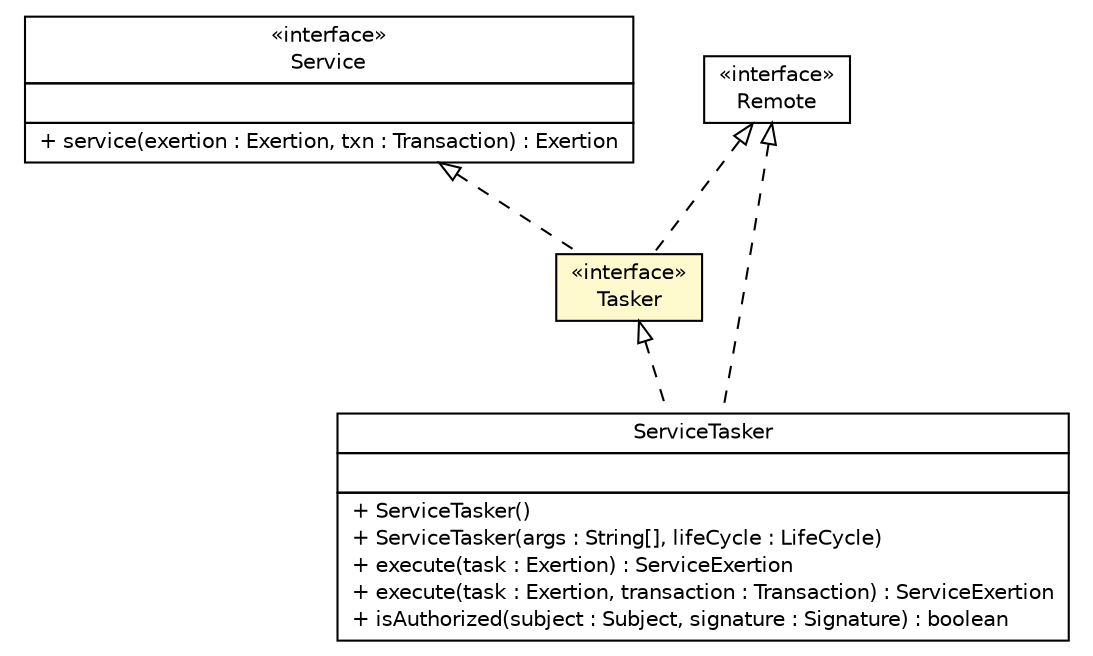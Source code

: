 #!/usr/local/bin/dot
#
# Class diagram 
# Generated by UMLGraph version R5_6 (http://www.umlgraph.org/)
#

digraph G {
	edge [fontname="Helvetica",fontsize=10,labelfontname="Helvetica",labelfontsize=10];
	node [fontname="Helvetica",fontsize=10,shape=plaintext];
	nodesep=0.25;
	ranksep=0.5;
	// sorcer.core.provider.ServiceTasker
	c492958 [label=<<table title="sorcer.core.provider.ServiceTasker" border="0" cellborder="1" cellspacing="0" cellpadding="2" port="p" href="../core/provider/ServiceTasker.html">
		<tr><td><table border="0" cellspacing="0" cellpadding="1">
<tr><td align="center" balign="center"> ServiceTasker </td></tr>
		</table></td></tr>
		<tr><td><table border="0" cellspacing="0" cellpadding="1">
<tr><td align="left" balign="left">  </td></tr>
		</table></td></tr>
		<tr><td><table border="0" cellspacing="0" cellpadding="1">
<tr><td align="left" balign="left"> + ServiceTasker() </td></tr>
<tr><td align="left" balign="left"> + ServiceTasker(args : String[], lifeCycle : LifeCycle) </td></tr>
<tr><td align="left" balign="left"> + execute(task : Exertion) : ServiceExertion </td></tr>
<tr><td align="left" balign="left"> + execute(task : Exertion, transaction : Transaction) : ServiceExertion </td></tr>
<tr><td align="left" balign="left"> + isAuthorized(subject : Subject, signature : Signature) : boolean </td></tr>
		</table></td></tr>
		</table>>, URL="../core/provider/ServiceTasker.html", fontname="Helvetica", fontcolor="black", fontsize=10.0];
	// sorcer.service.Tasker
	c493085 [label=<<table title="sorcer.service.Tasker" border="0" cellborder="1" cellspacing="0" cellpadding="2" port="p" bgcolor="lemonChiffon" href="./Tasker.html">
		<tr><td><table border="0" cellspacing="0" cellpadding="1">
<tr><td align="center" balign="center"> &#171;interface&#187; </td></tr>
<tr><td align="center" balign="center"> Tasker </td></tr>
		</table></td></tr>
		</table>>, URL="./Tasker.html", fontname="Helvetica", fontcolor="black", fontsize=10.0];
	// sorcer.service.Service
	c493113 [label=<<table title="sorcer.service.Service" border="0" cellborder="1" cellspacing="0" cellpadding="2" port="p" href="./Service.html">
		<tr><td><table border="0" cellspacing="0" cellpadding="1">
<tr><td align="center" balign="center"> &#171;interface&#187; </td></tr>
<tr><td align="center" balign="center"> Service </td></tr>
		</table></td></tr>
		<tr><td><table border="0" cellspacing="0" cellpadding="1">
<tr><td align="left" balign="left">  </td></tr>
		</table></td></tr>
		<tr><td><table border="0" cellspacing="0" cellpadding="1">
<tr><td align="left" balign="left"> + service(exertion : Exertion, txn : Transaction) : Exertion </td></tr>
		</table></td></tr>
		</table>>, URL="./Service.html", fontname="Helvetica", fontcolor="black", fontsize=10.0];
	//sorcer.core.provider.ServiceTasker implements sorcer.service.Tasker
	c493085:p -> c492958:p [dir=back,arrowtail=empty,style=dashed];
	//sorcer.core.provider.ServiceTasker implements java.rmi.Remote
	c493517:p -> c492958:p [dir=back,arrowtail=empty,style=dashed];
	//sorcer.service.Tasker implements sorcer.service.Service
	c493113:p -> c493085:p [dir=back,arrowtail=empty,style=dashed];
	//sorcer.service.Tasker implements java.rmi.Remote
	c493517:p -> c493085:p [dir=back,arrowtail=empty,style=dashed];
	// java.rmi.Remote
	c493517 [label=<<table title="java.rmi.Remote" border="0" cellborder="1" cellspacing="0" cellpadding="2" port="p" href="http://docs.oracle.com/javase/7/docs/api/java/rmi/Remote.html">
		<tr><td><table border="0" cellspacing="0" cellpadding="1">
<tr><td align="center" balign="center"> &#171;interface&#187; </td></tr>
<tr><td align="center" balign="center"> Remote </td></tr>
		</table></td></tr>
		</table>>, URL="http://docs.oracle.com/javase/7/docs/api/java/rmi/Remote.html", fontname="Helvetica", fontcolor="black", fontsize=10.0];
}

